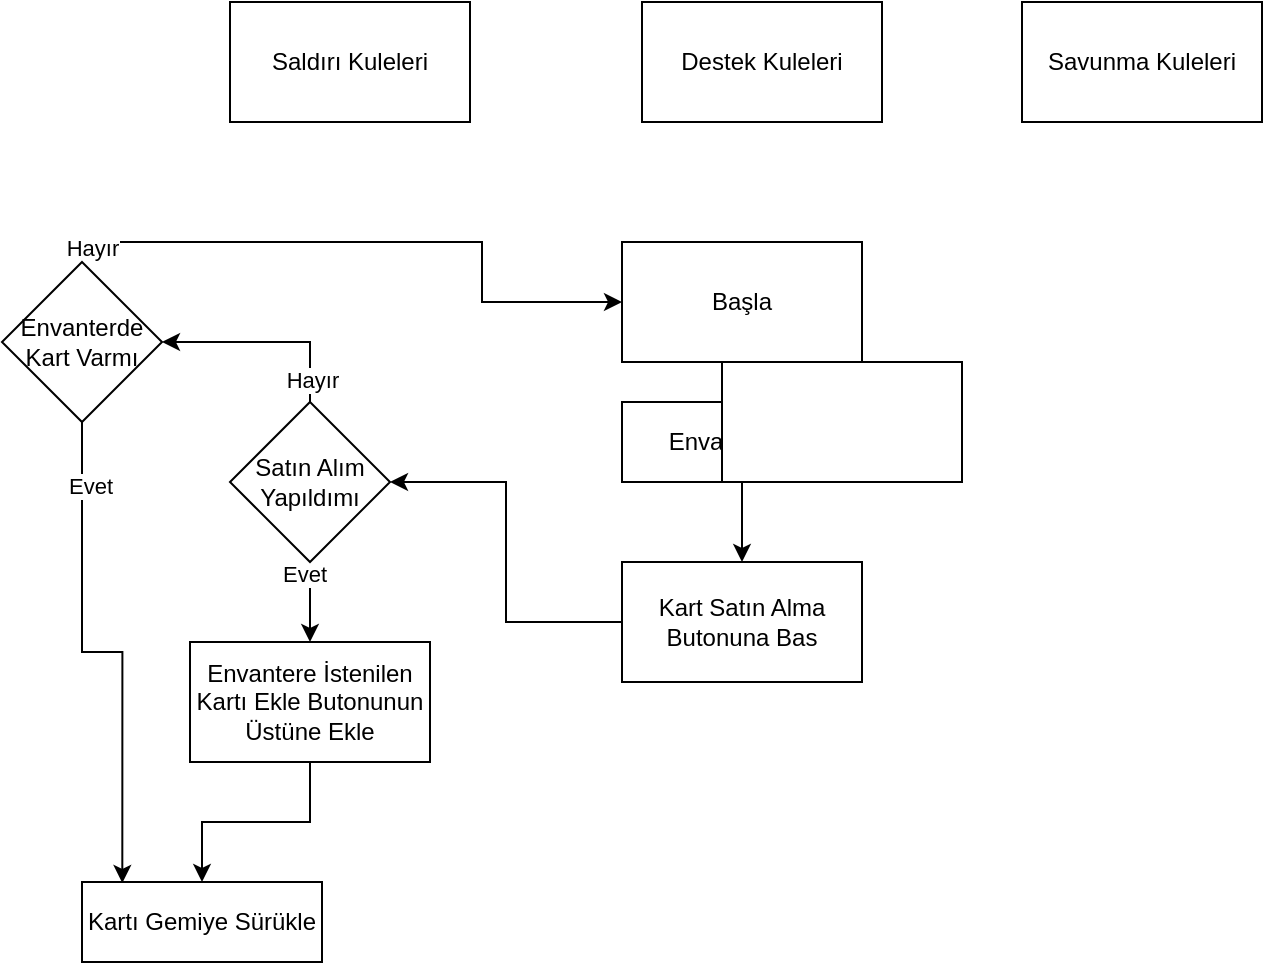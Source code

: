 <mxfile version="24.4.0" type="github">
  <diagram name="Sayfa -1" id="kKzHLGSKIOkIXO0F31tR">
    <mxGraphModel dx="1304" dy="1840" grid="1" gridSize="10" guides="1" tooltips="1" connect="1" arrows="1" fold="1" page="1" pageScale="1" pageWidth="827" pageHeight="1169" math="0" shadow="0">
      <root>
        <mxCell id="0" />
        <mxCell id="1" parent="0" />
        <mxCell id="9pXXfi69la4mdvmXIPyO-16" style="edgeStyle=orthogonalEdgeStyle;rounded=0;orthogonalLoop=1;jettySize=auto;html=1;entryX=0.5;entryY=0;entryDx=0;entryDy=0;" parent="1" source="9pXXfi69la4mdvmXIPyO-1" target="9pXXfi69la4mdvmXIPyO-15" edge="1">
          <mxGeometry relative="1" as="geometry" />
        </mxCell>
        <mxCell id="9pXXfi69la4mdvmXIPyO-1" value="Başla" style="rounded=0;whiteSpace=wrap;html=1;" parent="1" vertex="1">
          <mxGeometry x="370" width="120" height="60" as="geometry" />
        </mxCell>
        <mxCell id="9pXXfi69la4mdvmXIPyO-5" value="" style="edgeStyle=orthogonalEdgeStyle;rounded=0;orthogonalLoop=1;jettySize=auto;html=1;" parent="1" source="9pXXfi69la4mdvmXIPyO-2" target="9pXXfi69la4mdvmXIPyO-4" edge="1">
          <mxGeometry relative="1" as="geometry" />
        </mxCell>
        <mxCell id="9pXXfi69la4mdvmXIPyO-2" value="Kart Satın Alma Butonuna Bas" style="whiteSpace=wrap;html=1;rounded=0;" parent="1" vertex="1">
          <mxGeometry x="370" y="160" width="120" height="60" as="geometry" />
        </mxCell>
        <mxCell id="9pXXfi69la4mdvmXIPyO-10" value="" style="edgeStyle=orthogonalEdgeStyle;rounded=0;orthogonalLoop=1;jettySize=auto;html=1;" parent="1" source="9pXXfi69la4mdvmXIPyO-4" target="9pXXfi69la4mdvmXIPyO-9" edge="1">
          <mxGeometry relative="1" as="geometry" />
        </mxCell>
        <mxCell id="9pXXfi69la4mdvmXIPyO-11" value="Evet" style="edgeLabel;html=1;align=center;verticalAlign=middle;resizable=0;points=[];" parent="9pXXfi69la4mdvmXIPyO-10" vertex="1" connectable="0">
          <mxGeometry x="-0.733" y="-3" relative="1" as="geometry">
            <mxPoint as="offset" />
          </mxGeometry>
        </mxCell>
        <mxCell id="9pXXfi69la4mdvmXIPyO-22" style="edgeStyle=orthogonalEdgeStyle;rounded=0;orthogonalLoop=1;jettySize=auto;html=1;exitX=0.5;exitY=0;exitDx=0;exitDy=0;" parent="1" source="9pXXfi69la4mdvmXIPyO-4" target="9pXXfi69la4mdvmXIPyO-21" edge="1">
          <mxGeometry relative="1" as="geometry" />
        </mxCell>
        <mxCell id="9pXXfi69la4mdvmXIPyO-23" value="Hayır" style="edgeLabel;html=1;align=center;verticalAlign=middle;resizable=0;points=[];" parent="9pXXfi69la4mdvmXIPyO-22" vertex="1" connectable="0">
          <mxGeometry x="-0.787" y="-1" relative="1" as="geometry">
            <mxPoint as="offset" />
          </mxGeometry>
        </mxCell>
        <mxCell id="9pXXfi69la4mdvmXIPyO-4" value="Satın Alım Yapıldımı" style="rhombus;whiteSpace=wrap;html=1;rounded=0;" parent="1" vertex="1">
          <mxGeometry x="174" y="80" width="80" height="80" as="geometry" />
        </mxCell>
        <mxCell id="3a739cX6AssFqE7CFslS-2" style="edgeStyle=orthogonalEdgeStyle;rounded=0;orthogonalLoop=1;jettySize=auto;html=1;" edge="1" parent="1" source="9pXXfi69la4mdvmXIPyO-9" target="3a739cX6AssFqE7CFslS-1">
          <mxGeometry relative="1" as="geometry" />
        </mxCell>
        <mxCell id="9pXXfi69la4mdvmXIPyO-9" value="Envantere İstenilen Kartı Ekle Butonunun Üstüne Ekle" style="whiteSpace=wrap;html=1;rounded=0;" parent="1" vertex="1">
          <mxGeometry x="154" y="200" width="120" height="60" as="geometry" />
        </mxCell>
        <mxCell id="9pXXfi69la4mdvmXIPyO-20" style="edgeStyle=orthogonalEdgeStyle;rounded=0;orthogonalLoop=1;jettySize=auto;html=1;exitX=0.5;exitY=1;exitDx=0;exitDy=0;entryX=0.5;entryY=0;entryDx=0;entryDy=0;" parent="1" source="9pXXfi69la4mdvmXIPyO-15" target="9pXXfi69la4mdvmXIPyO-2" edge="1">
          <mxGeometry relative="1" as="geometry" />
        </mxCell>
        <mxCell id="9pXXfi69la4mdvmXIPyO-15" value="Envantere Git" style="rounded=0;whiteSpace=wrap;html=1;" parent="1" vertex="1">
          <mxGeometry x="370" y="80" width="120" height="40" as="geometry" />
        </mxCell>
        <mxCell id="9pXXfi69la4mdvmXIPyO-24" style="edgeStyle=orthogonalEdgeStyle;rounded=0;orthogonalLoop=1;jettySize=auto;html=1;entryX=0;entryY=0.5;entryDx=0;entryDy=0;exitX=0.5;exitY=0;exitDx=0;exitDy=0;" parent="1" source="9pXXfi69la4mdvmXIPyO-21" target="9pXXfi69la4mdvmXIPyO-1" edge="1">
          <mxGeometry relative="1" as="geometry">
            <Array as="points">
              <mxPoint x="100" />
              <mxPoint x="300" />
              <mxPoint x="300" y="30" />
            </Array>
            <mxPoint x="70" y="10" as="sourcePoint" />
            <mxPoint x="341.2" y="27.18" as="targetPoint" />
          </mxGeometry>
        </mxCell>
        <mxCell id="9pXXfi69la4mdvmXIPyO-25" value="Hayır" style="edgeLabel;html=1;align=center;verticalAlign=middle;resizable=0;points=[];" parent="9pXXfi69la4mdvmXIPyO-24" vertex="1" connectable="0">
          <mxGeometry x="-0.907" y="-3" relative="1" as="geometry">
            <mxPoint as="offset" />
          </mxGeometry>
        </mxCell>
        <mxCell id="9pXXfi69la4mdvmXIPyO-26" style="edgeStyle=orthogonalEdgeStyle;rounded=0;orthogonalLoop=1;jettySize=auto;html=1;exitX=0.5;exitY=1;exitDx=0;exitDy=0;entryX=0.168;entryY=0.012;entryDx=0;entryDy=0;entryPerimeter=0;" parent="1" source="9pXXfi69la4mdvmXIPyO-21" edge="1" target="3a739cX6AssFqE7CFslS-1">
          <mxGeometry relative="1" as="geometry">
            <mxPoint x="100" y="210" as="targetPoint" />
          </mxGeometry>
        </mxCell>
        <mxCell id="9pXXfi69la4mdvmXIPyO-27" value="Evet" style="edgeLabel;html=1;align=center;verticalAlign=middle;resizable=0;points=[];" parent="9pXXfi69la4mdvmXIPyO-26" vertex="1" connectable="0">
          <mxGeometry x="-0.747" y="4" relative="1" as="geometry">
            <mxPoint as="offset" />
          </mxGeometry>
        </mxCell>
        <mxCell id="9pXXfi69la4mdvmXIPyO-21" value="Envanterde Kart Varmı" style="rhombus;whiteSpace=wrap;html=1;" parent="1" vertex="1">
          <mxGeometry x="60" y="10" width="80" height="80" as="geometry" />
        </mxCell>
        <mxCell id="3a739cX6AssFqE7CFslS-1" value="Kartı Gemiye Sürükle" style="rounded=0;whiteSpace=wrap;html=1;" vertex="1" parent="1">
          <mxGeometry x="100" y="320" width="120" height="40" as="geometry" />
        </mxCell>
        <mxCell id="3a739cX6AssFqE7CFslS-3" value="Saldırı Kuleleri" style="rounded=0;whiteSpace=wrap;html=1;" vertex="1" parent="1">
          <mxGeometry x="174" y="-120" width="120" height="60" as="geometry" />
        </mxCell>
        <mxCell id="3a739cX6AssFqE7CFslS-4" value="Destek Kuleleri" style="rounded=0;whiteSpace=wrap;html=1;" vertex="1" parent="1">
          <mxGeometry x="380" y="-120" width="120" height="60" as="geometry" />
        </mxCell>
        <mxCell id="3a739cX6AssFqE7CFslS-5" value="" style="rounded=0;whiteSpace=wrap;html=1;" vertex="1" parent="1">
          <mxGeometry x="420" y="60" width="120" height="60" as="geometry" />
        </mxCell>
        <mxCell id="3a739cX6AssFqE7CFslS-6" value="Savunma Kuleleri" style="rounded=0;whiteSpace=wrap;html=1;" vertex="1" parent="1">
          <mxGeometry x="570" y="-120" width="120" height="60" as="geometry" />
        </mxCell>
      </root>
    </mxGraphModel>
  </diagram>
</mxfile>
